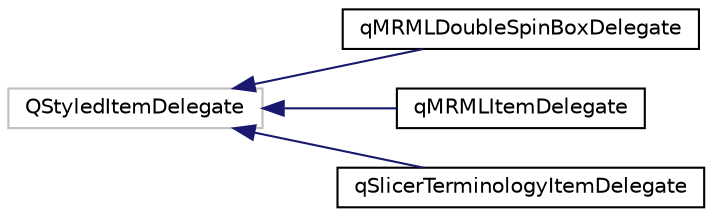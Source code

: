 digraph "Graphical Class Hierarchy"
{
  bgcolor="transparent";
  edge [fontname="Helvetica",fontsize="10",labelfontname="Helvetica",labelfontsize="10"];
  node [fontname="Helvetica",fontsize="10",shape=record];
  rankdir="LR";
  Node560 [label="QStyledItemDelegate",height=0.2,width=0.4,color="grey75"];
  Node560 -> Node0 [dir="back",color="midnightblue",fontsize="10",style="solid",fontname="Helvetica"];
  Node0 [label="qMRMLDoubleSpinBoxDelegate",height=0.2,width=0.4,color="black",URL="$classqMRMLDoubleSpinBoxDelegate.html"];
  Node560 -> Node562 [dir="back",color="midnightblue",fontsize="10",style="solid",fontname="Helvetica"];
  Node562 [label="qMRMLItemDelegate",height=0.2,width=0.4,color="black",URL="$classqMRMLItemDelegate.html",tooltip="Item Delegate for MRML properties Use custom widgets for properties such as colors, opacities... If an index has Qt::DecorationRole set to a QColor, its editor will then be a ctkColorPickerButton linked to a color picker dialog on click If an index has a Qt::EditRole set to a QString that exactly is on the form X.YY where X is 0 or 1 and Y is a digit (0 to 9), then the editor will be a ctkDoubleSpinBox with a slider popping up on mouse hover. "];
  Node560 -> Node563 [dir="back",color="midnightblue",fontsize="10",style="solid",fontname="Helvetica"];
  Node563 [label="qSlicerTerminologyItemDelegate",height=0.2,width=0.4,color="black",URL="$classqSlicerTerminologyItemDelegate.html"];
}
